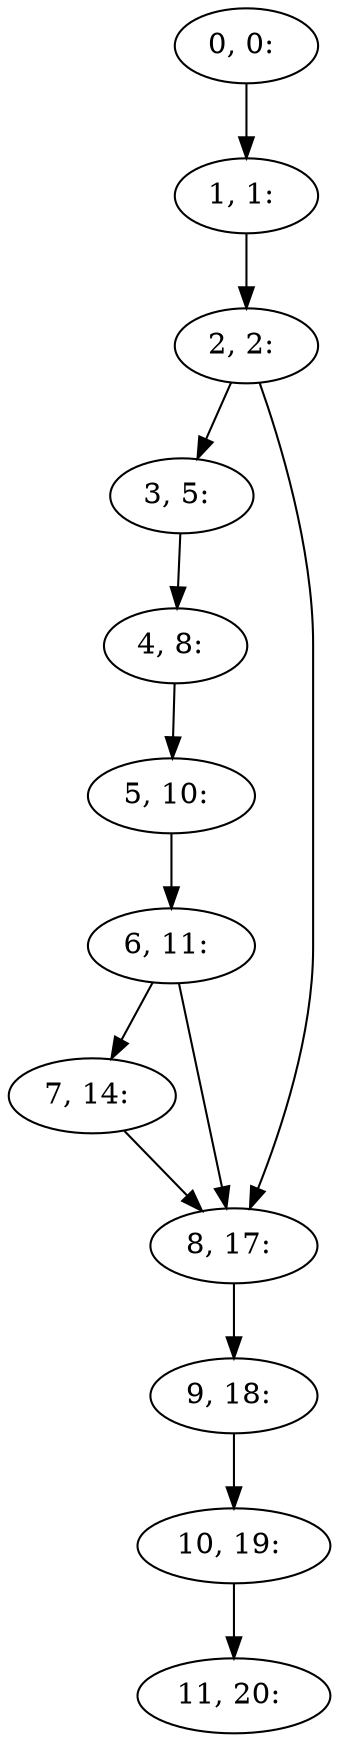 digraph G {
0[label="0, 0: "];
1[label="1, 1: "];
2[label="2, 2: "];
3[label="3, 5: "];
4[label="4, 8: "];
5[label="5, 10: "];
6[label="6, 11: "];
7[label="7, 14: "];
8[label="8, 17: "];
9[label="9, 18: "];
10[label="10, 19: "];
11[label="11, 20: "];
0->1 ;
1->2 ;
2->3 ;
2->8 ;
3->4 ;
4->5 ;
5->6 ;
6->7 ;
6->8 ;
7->8 ;
8->9 ;
9->10 ;
10->11 ;
}
